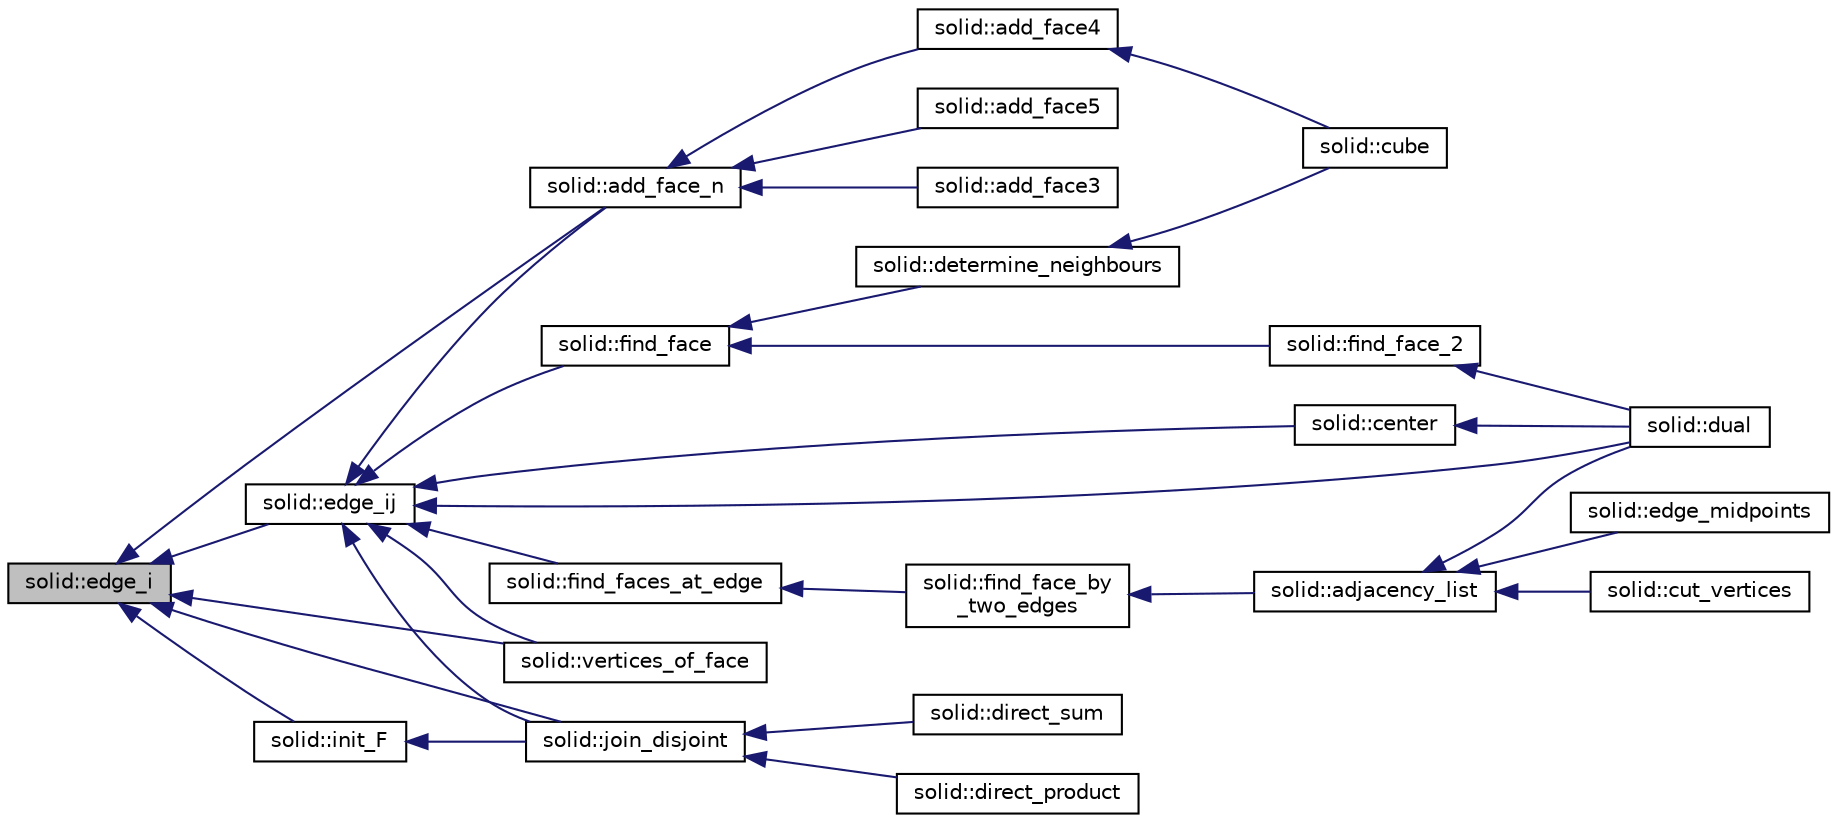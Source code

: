 digraph "solid::edge_i"
{
  edge [fontname="Helvetica",fontsize="10",labelfontname="Helvetica",labelfontsize="10"];
  node [fontname="Helvetica",fontsize="10",shape=record];
  rankdir="LR";
  Node1969 [label="solid::edge_i",height=0.2,width=0.4,color="black", fillcolor="grey75", style="filled", fontcolor="black"];
  Node1969 -> Node1970 [dir="back",color="midnightblue",fontsize="10",style="solid",fontname="Helvetica"];
  Node1970 [label="solid::edge_ij",height=0.2,width=0.4,color="black", fillcolor="white", style="filled",URL="$d8/def/classsolid.html#a7fe7ff45f9406a6959ff27c5a7cbb067"];
  Node1970 -> Node1971 [dir="back",color="midnightblue",fontsize="10",style="solid",fontname="Helvetica"];
  Node1971 [label="solid::find_face",height=0.2,width=0.4,color="black", fillcolor="white", style="filled",URL="$d8/def/classsolid.html#af71537b1f01c068f1d1517c523a72544"];
  Node1971 -> Node1972 [dir="back",color="midnightblue",fontsize="10",style="solid",fontname="Helvetica"];
  Node1972 [label="solid::determine_neighbours",height=0.2,width=0.4,color="black", fillcolor="white", style="filled",URL="$d8/def/classsolid.html#ad6bcabc7a3e9082b4baef371e7828c27"];
  Node1972 -> Node1973 [dir="back",color="midnightblue",fontsize="10",style="solid",fontname="Helvetica"];
  Node1973 [label="solid::cube",height=0.2,width=0.4,color="black", fillcolor="white", style="filled",URL="$d8/def/classsolid.html#a308e6888759550da489397527ed89137"];
  Node1971 -> Node1974 [dir="back",color="midnightblue",fontsize="10",style="solid",fontname="Helvetica"];
  Node1974 [label="solid::find_face_2",height=0.2,width=0.4,color="black", fillcolor="white", style="filled",URL="$d8/def/classsolid.html#af5173d277b17d5fe76c6dc39c3b863b7"];
  Node1974 -> Node1975 [dir="back",color="midnightblue",fontsize="10",style="solid",fontname="Helvetica"];
  Node1975 [label="solid::dual",height=0.2,width=0.4,color="black", fillcolor="white", style="filled",URL="$d8/def/classsolid.html#a0147bd21fc7bfed44a10f3b5eca66757"];
  Node1970 -> Node1976 [dir="back",color="midnightblue",fontsize="10",style="solid",fontname="Helvetica"];
  Node1976 [label="solid::find_faces_at_edge",height=0.2,width=0.4,color="black", fillcolor="white", style="filled",URL="$d8/def/classsolid.html#ae6339a607e15cbfaa028063296ed9767"];
  Node1976 -> Node1977 [dir="back",color="midnightblue",fontsize="10",style="solid",fontname="Helvetica"];
  Node1977 [label="solid::find_face_by\l_two_edges",height=0.2,width=0.4,color="black", fillcolor="white", style="filled",URL="$d8/def/classsolid.html#a83a357e708d7da429afe714dc40a5930"];
  Node1977 -> Node1978 [dir="back",color="midnightblue",fontsize="10",style="solid",fontname="Helvetica"];
  Node1978 [label="solid::adjacency_list",height=0.2,width=0.4,color="black", fillcolor="white", style="filled",URL="$d8/def/classsolid.html#af0ad596c4fd4b091118dd0d6e3e3bf67"];
  Node1978 -> Node1975 [dir="back",color="midnightblue",fontsize="10",style="solid",fontname="Helvetica"];
  Node1978 -> Node1979 [dir="back",color="midnightblue",fontsize="10",style="solid",fontname="Helvetica"];
  Node1979 [label="solid::cut_vertices",height=0.2,width=0.4,color="black", fillcolor="white", style="filled",URL="$d8/def/classsolid.html#a286d7bb090878dfbdc2fcd0dcf4739ce"];
  Node1978 -> Node1980 [dir="back",color="midnightblue",fontsize="10",style="solid",fontname="Helvetica"];
  Node1980 [label="solid::edge_midpoints",height=0.2,width=0.4,color="black", fillcolor="white", style="filled",URL="$d8/def/classsolid.html#a00f043a4986f0eec6ed05c14d64919dc"];
  Node1970 -> Node1981 [dir="back",color="midnightblue",fontsize="10",style="solid",fontname="Helvetica"];
  Node1981 [label="solid::add_face_n",height=0.2,width=0.4,color="black", fillcolor="white", style="filled",URL="$d8/def/classsolid.html#adbadfbdd46abe10cb56f041d2408b001"];
  Node1981 -> Node1982 [dir="back",color="midnightblue",fontsize="10",style="solid",fontname="Helvetica"];
  Node1982 [label="solid::add_face3",height=0.2,width=0.4,color="black", fillcolor="white", style="filled",URL="$d8/def/classsolid.html#a6875ab7d3238826f030bae684137f789"];
  Node1981 -> Node1983 [dir="back",color="midnightblue",fontsize="10",style="solid",fontname="Helvetica"];
  Node1983 [label="solid::add_face4",height=0.2,width=0.4,color="black", fillcolor="white", style="filled",URL="$d8/def/classsolid.html#ae0c74bc52056d190e54a60c78c1858a2"];
  Node1983 -> Node1973 [dir="back",color="midnightblue",fontsize="10",style="solid",fontname="Helvetica"];
  Node1981 -> Node1984 [dir="back",color="midnightblue",fontsize="10",style="solid",fontname="Helvetica"];
  Node1984 [label="solid::add_face5",height=0.2,width=0.4,color="black", fillcolor="white", style="filled",URL="$d8/def/classsolid.html#a56243f48f4573b2989154be1dca68713"];
  Node1970 -> Node1985 [dir="back",color="midnightblue",fontsize="10",style="solid",fontname="Helvetica"];
  Node1985 [label="solid::center",height=0.2,width=0.4,color="black", fillcolor="white", style="filled",URL="$d8/def/classsolid.html#ae58752f7dd02eda7e0bac1d69b551db2"];
  Node1985 -> Node1975 [dir="back",color="midnightblue",fontsize="10",style="solid",fontname="Helvetica"];
  Node1970 -> Node1986 [dir="back",color="midnightblue",fontsize="10",style="solid",fontname="Helvetica"];
  Node1986 [label="solid::vertices_of_face",height=0.2,width=0.4,color="black", fillcolor="white", style="filled",URL="$d8/def/classsolid.html#a939ce1ac4b1d7e7ad6164ce0376ff173"];
  Node1970 -> Node1975 [dir="back",color="midnightblue",fontsize="10",style="solid",fontname="Helvetica"];
  Node1970 -> Node1987 [dir="back",color="midnightblue",fontsize="10",style="solid",fontname="Helvetica"];
  Node1987 [label="solid::join_disjoint",height=0.2,width=0.4,color="black", fillcolor="white", style="filled",URL="$d8/def/classsolid.html#ac3c7868e3b650b7112309c7ad15a394c"];
  Node1987 -> Node1988 [dir="back",color="midnightblue",fontsize="10",style="solid",fontname="Helvetica"];
  Node1988 [label="solid::direct_sum",height=0.2,width=0.4,color="black", fillcolor="white", style="filled",URL="$d8/def/classsolid.html#a2045d572bdbd493c541c69624baeedbf"];
  Node1987 -> Node1989 [dir="back",color="midnightblue",fontsize="10",style="solid",fontname="Helvetica"];
  Node1989 [label="solid::direct_product",height=0.2,width=0.4,color="black", fillcolor="white", style="filled",URL="$d8/def/classsolid.html#a8b4527c066bcebd2e6542fe158c607b0"];
  Node1969 -> Node1990 [dir="back",color="midnightblue",fontsize="10",style="solid",fontname="Helvetica"];
  Node1990 [label="solid::init_F",height=0.2,width=0.4,color="black", fillcolor="white", style="filled",URL="$d8/def/classsolid.html#ab61e6cc032b5370f77857fe1fc10222d"];
  Node1990 -> Node1987 [dir="back",color="midnightblue",fontsize="10",style="solid",fontname="Helvetica"];
  Node1969 -> Node1981 [dir="back",color="midnightblue",fontsize="10",style="solid",fontname="Helvetica"];
  Node1969 -> Node1986 [dir="back",color="midnightblue",fontsize="10",style="solid",fontname="Helvetica"];
  Node1969 -> Node1987 [dir="back",color="midnightblue",fontsize="10",style="solid",fontname="Helvetica"];
}
